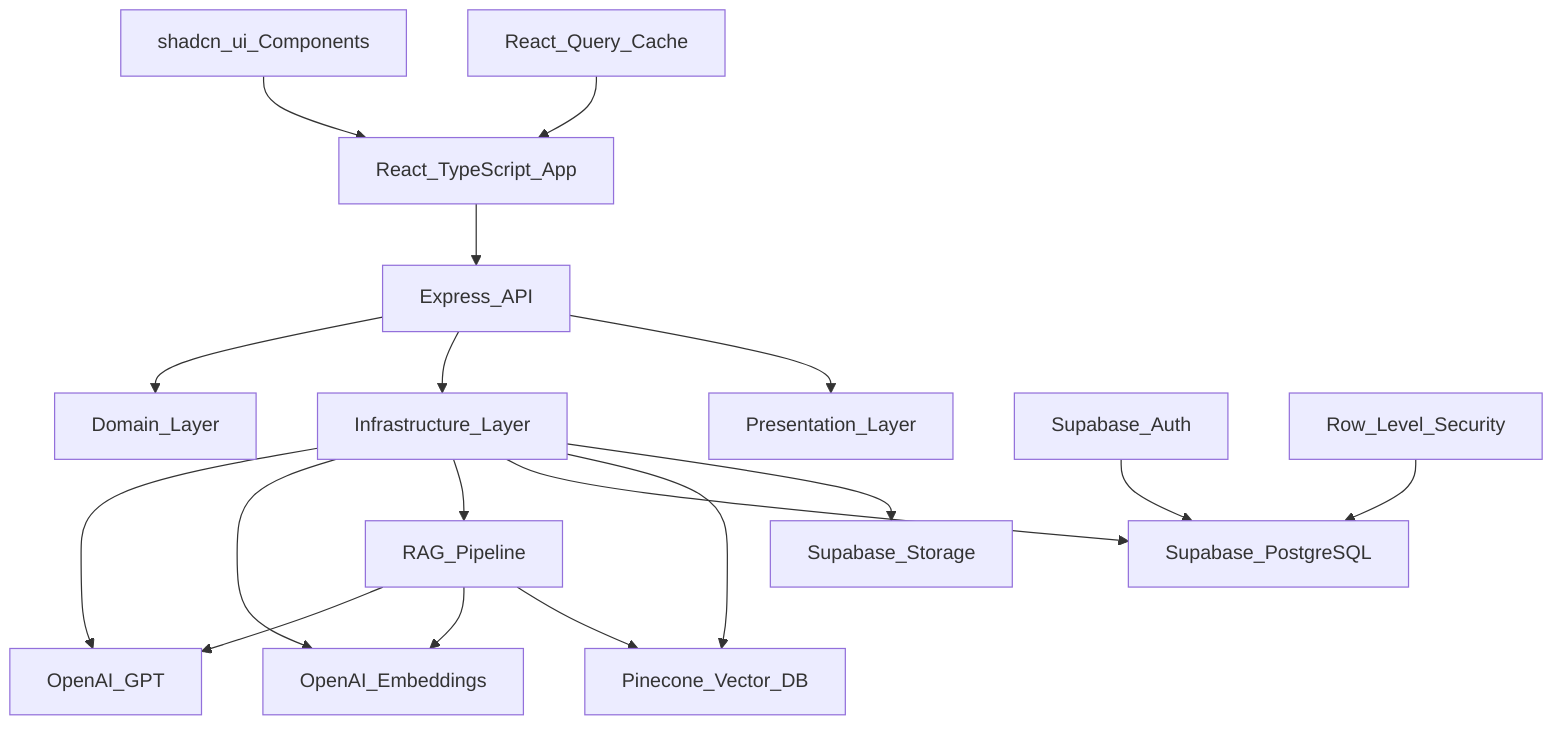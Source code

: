graph TB
	A[React_TypeScript_App]
	B[shadcn_ui_Components]
	C[React_Query_Cache]
	D[Express_API]
	E[Domain_Layer]
	F[Infrastructure_Layer]
	G[Presentation_Layer]
	H[OpenAI_GPT]
	I[OpenAI_Embeddings]
	J[RAG_Pipeline]
	K[Supabase_PostgreSQL]
	L[Pinecone_Vector_DB]
	M[Supabase_Storage]
	N[Supabase_Auth]
	O[Row_Level_Security]
	A --> D
	B --> A
	C --> A
	D --> E
	D --> F
	D --> G
	F --> H
	F --> I
	F --> J
	F --> K
	F --> L
	F --> M
	N --> K
	O --> K
	J --> H
	J --> I
	J --> L